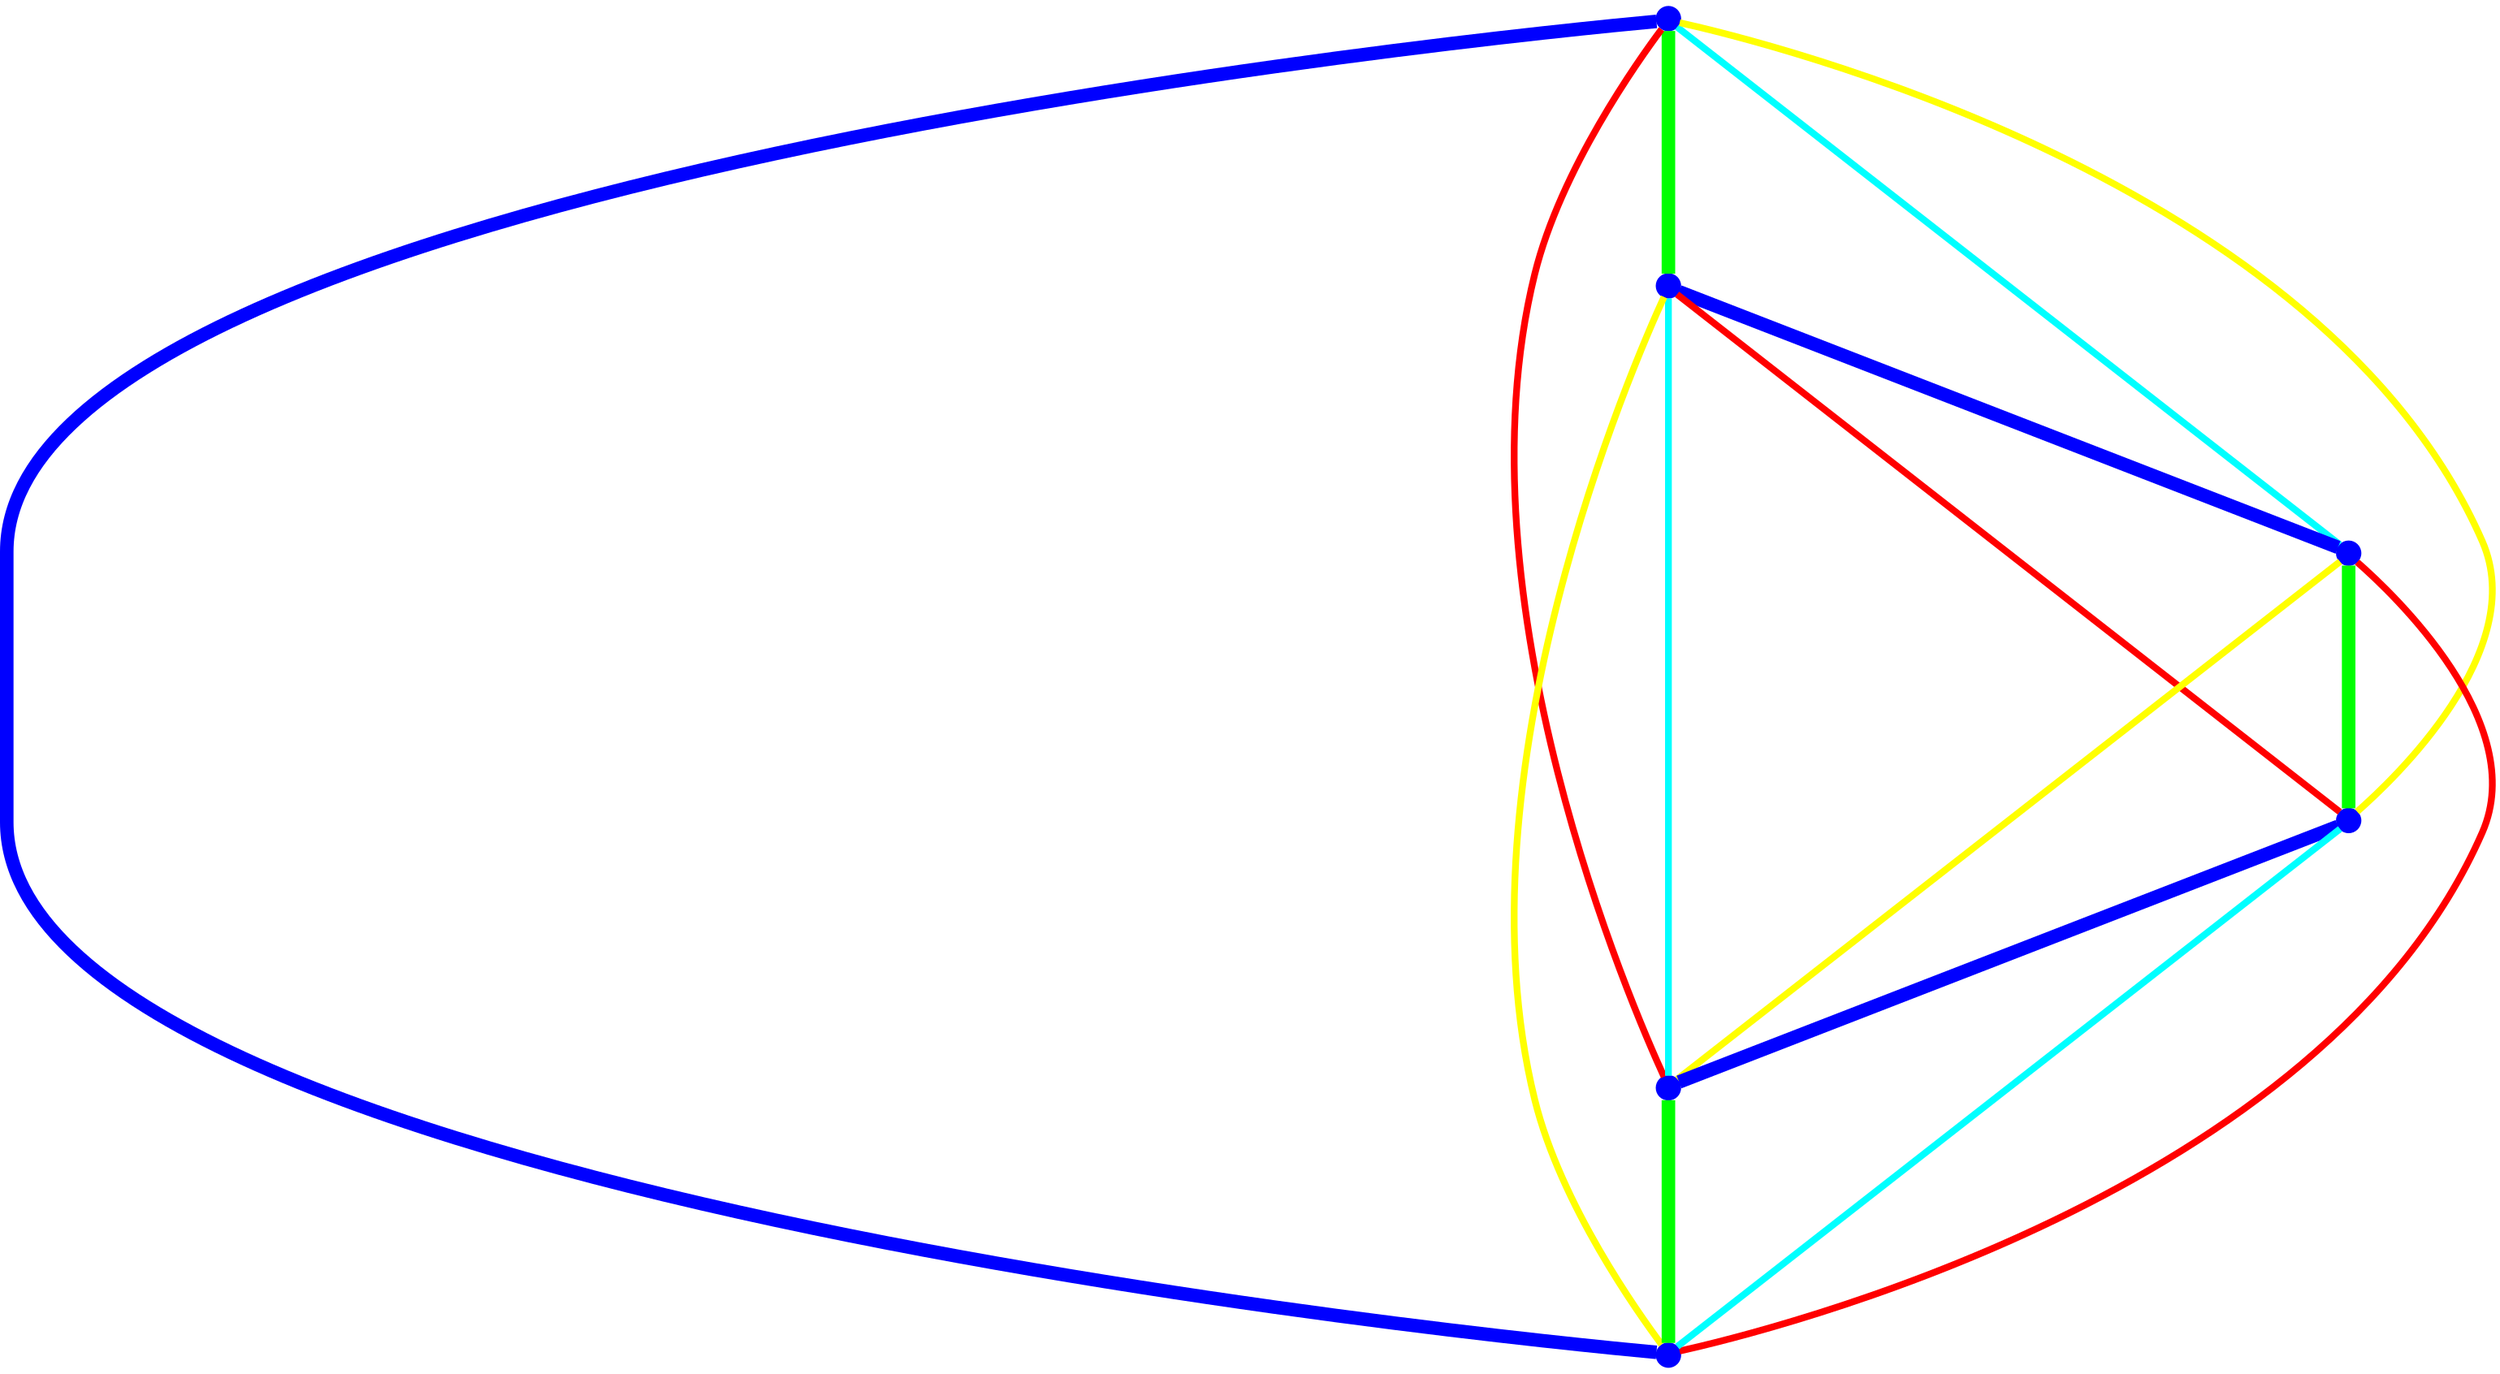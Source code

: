 graph {
ranksep=2
nodesep=2
node [label="" shape=circle style=filled fixedsize=true color=blue fillcolor=blue width=0.2];
"1" -- "2" [style="solid",penwidth="8",color="green"];
"1" -- "3" [style="solid",penwidth="4",color="cyan"];
"1" -- "4" [style="solid",penwidth="4",color="yellow"];
"1" -- "5" [style="solid",penwidth="4",color="red"];
"1" -- "6" [style="solid",penwidth="8",color="blue"];
"2" -- "3" [style="solid",penwidth="8",color="blue"];
"2" -- "4" [style="solid",penwidth="4",color="red"];
"2" -- "5" [style="solid",penwidth="4",color="cyan"];
"2" -- "6" [style="solid",penwidth="4",color="yellow"];
"3" -- "4" [style="solid",penwidth="8",color="green"];
"3" -- "5" [style="solid",penwidth="4",color="yellow"];
"3" -- "6" [style="solid",penwidth="4",color="red"];
"4" -- "5" [style="solid",penwidth="8",color="blue"];
"4" -- "6" [style="solid",penwidth="4",color="cyan"];
"5" -- "6" [style="solid",penwidth="8",color="green"];
}
